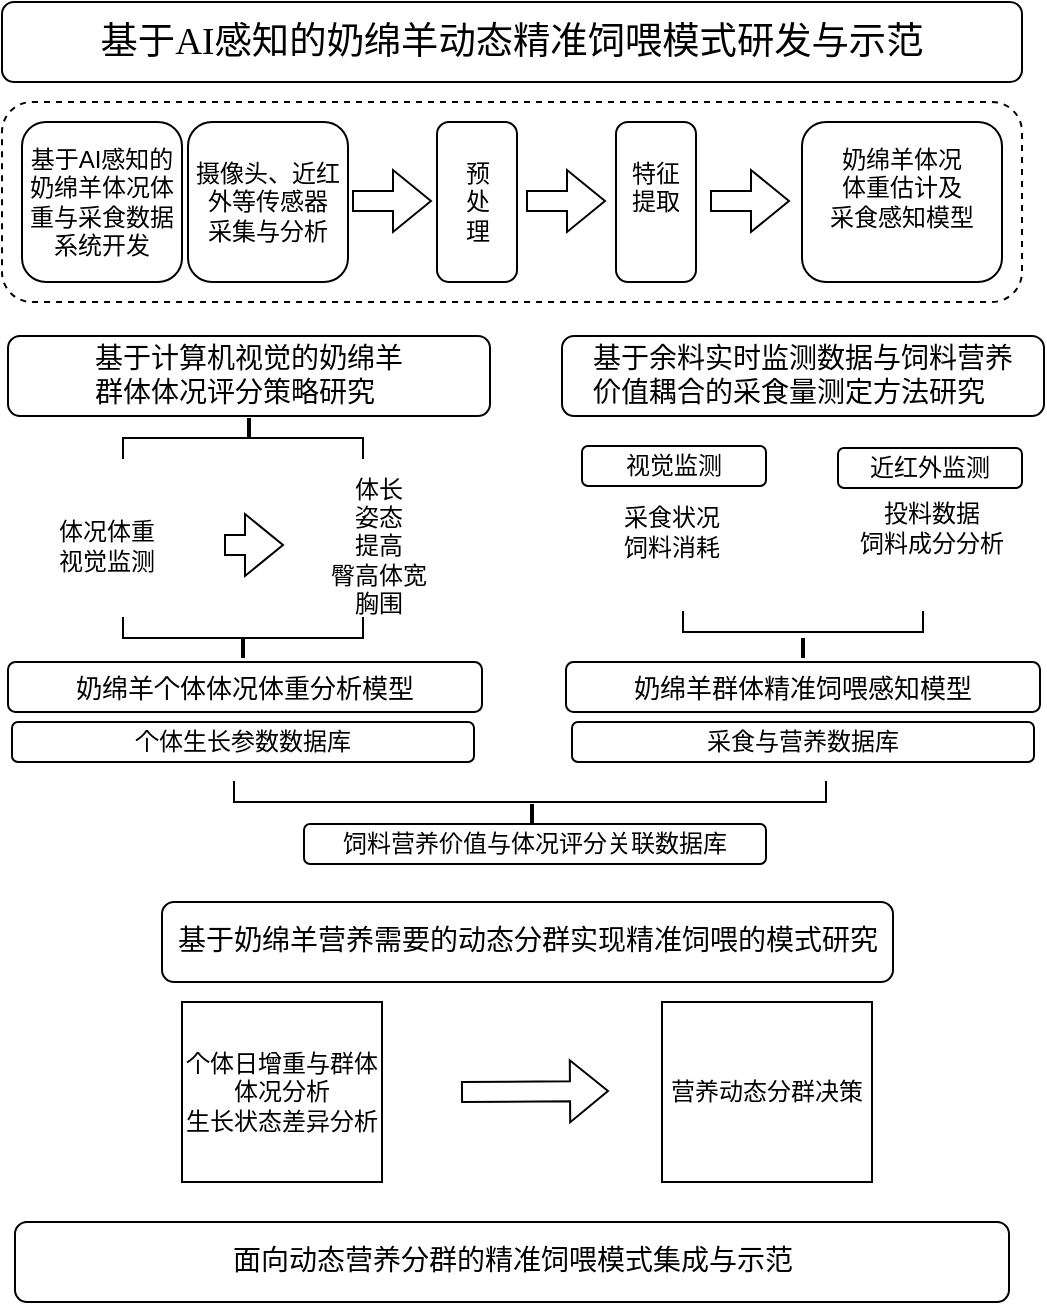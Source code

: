 <mxfile version="28.2.0">
  <diagram name="第 1 页" id="F09gpnXzHeWmiZ6hPY9C">
    <mxGraphModel dx="976" dy="629" grid="1" gridSize="10" guides="1" tooltips="1" connect="1" arrows="1" fold="1" page="1" pageScale="1" pageWidth="827" pageHeight="1169" math="0" shadow="0">
      <root>
        <mxCell id="0" />
        <mxCell id="1" parent="0" />
        <mxCell id="joFo4KZcXho3cn5Qakog-1" value="&lt;p style=&quot;margin: 0pt 0pt 0.0pt; text-align: justify; font-family: Calibri; font-size: 10.5pt;&quot; class=&quot;MsoNormal&quot;&gt;&lt;span style=&quot;font-family: 楷体; font-size: 14pt;&quot;&gt;&lt;font face=&quot;楷体&quot;&gt;基于&lt;/font&gt;&lt;font face=&quot;楷体&quot;&gt;AI感知的奶绵羊动态精准饲喂模式研发与示范&lt;/font&gt;&lt;/span&gt;&lt;/p&gt;" style="rounded=1;whiteSpace=wrap;html=1;" vertex="1" parent="1">
          <mxGeometry x="170" y="20" width="510" height="40" as="geometry" />
        </mxCell>
        <mxCell id="joFo4KZcXho3cn5Qakog-2" value="&lt;p style=&quot;margin: 0pt 0pt 0.0pt; text-align: justify; font-family: &amp;quot;Times New Roman&amp;quot;;&quot; class=&quot;MsoNormal&quot;&gt;&lt;span style=&quot;font-family: 宋体;&quot;&gt;&lt;font style=&quot;font-size: 14px;&quot;&gt;基于计算机视觉的奶绵&lt;/font&gt;&lt;/span&gt;&lt;span style=&quot;background-color: transparent; color: light-dark(rgb(0, 0, 0), rgb(255, 255, 255)); font-family: 宋体;&quot;&gt;&lt;font style=&quot;font-size: 14px;&quot;&gt;羊&lt;/font&gt;&lt;/span&gt;&lt;/p&gt;&lt;p style=&quot;margin: 0pt 0pt 0.0pt; text-align: justify; font-family: &amp;quot;Times New Roman&amp;quot;;&quot; class=&quot;MsoNormal&quot;&gt;&lt;span style=&quot;background-color: transparent; color: light-dark(rgb(0, 0, 0), rgb(255, 255, 255)); font-family: 宋体;&quot;&gt;&lt;font style=&quot;font-size: 14px;&quot;&gt;群体&lt;/font&gt;&lt;/span&gt;&lt;span style=&quot;background-color: transparent; color: light-dark(rgb(0, 0, 0), rgb(255, 255, 255)); font-family: 宋体; font-size: 14px;&quot;&gt;体况评分策略研究&lt;/span&gt;&lt;/p&gt;" style="rounded=1;whiteSpace=wrap;html=1;" vertex="1" parent="1">
          <mxGeometry x="173" y="187" width="241" height="40" as="geometry" />
        </mxCell>
        <mxCell id="joFo4KZcXho3cn5Qakog-3" value="&lt;p style=&quot;margin: 0pt 0pt 0.0pt; text-align: justify; font-family: &amp;quot;Times New Roman&amp;quot;;&quot; class=&quot;MsoNormal&quot;&gt;&lt;span style=&quot;font-family: 宋体;&quot;&gt;&lt;font style=&quot;font-size: 14px;&quot;&gt;基于余料实时监测数据与&lt;/font&gt;&lt;/span&gt;&lt;span style=&quot;font-size: 14px; font-family: 宋体; background-color: transparent; color: light-dark(rgb(0, 0, 0), rgb(255, 255, 255));&quot;&gt;饲料&lt;/span&gt;&lt;span style=&quot;background-color: transparent; color: light-dark(rgb(0, 0, 0), rgb(255, 255, 255)); font-family: 宋体; font-size: 14px;&quot;&gt;营养&lt;/span&gt;&lt;/p&gt;&lt;p style=&quot;margin: 0pt 0pt 0.0pt; text-align: justify; font-family: &amp;quot;Times New Roman&amp;quot;;&quot; class=&quot;MsoNormal&quot;&gt;&lt;span style=&quot;background-color: transparent; color: light-dark(rgb(0, 0, 0), rgb(255, 255, 255)); font-family: 宋体; font-size: 14px;&quot;&gt;价值耦合&lt;/span&gt;&lt;span style=&quot;background-color: transparent; color: light-dark(rgb(0, 0, 0), rgb(255, 255, 255)); font-family: 宋体; font-size: 14px;&quot;&gt;的采食量测定方法研究&lt;/span&gt;&lt;/p&gt;" style="rounded=1;whiteSpace=wrap;html=1;" vertex="1" parent="1">
          <mxGeometry x="450" y="187" width="241" height="40" as="geometry" />
        </mxCell>
        <mxCell id="joFo4KZcXho3cn5Qakog-4" value="&lt;p style=&quot;margin: 0pt 0pt 0.0pt; text-align: justify; font-family: &amp;quot;Times New Roman&amp;quot;;&quot; class=&quot;MsoNormal&quot;&gt;&lt;span style=&quot;font-family: 宋体;&quot;&gt;&lt;font style=&quot;font-size: 14px;&quot;&gt;基于奶绵羊营养需要的动态分群实现精准饲喂的模式研究&lt;/font&gt;&lt;/span&gt;&lt;/p&gt;" style="rounded=1;whiteSpace=wrap;html=1;" vertex="1" parent="1">
          <mxGeometry x="250" y="470" width="365.5" height="40" as="geometry" />
        </mxCell>
        <mxCell id="joFo4KZcXho3cn5Qakog-5" value="&lt;p style=&quot;margin: 0pt 0pt 0.0pt; text-align: justify; font-family: &amp;quot;Times New Roman&amp;quot;;&quot; class=&quot;MsoNormal&quot;&gt;&lt;span style=&quot;font-family: 宋体;&quot;&gt;&lt;font style=&quot;font-size: 14px;&quot;&gt;面向动态营养分群的精准饲喂模式集成与示范&lt;/font&gt;&lt;/span&gt;&lt;/p&gt;" style="rounded=1;whiteSpace=wrap;html=1;" vertex="1" parent="1">
          <mxGeometry x="176.5" y="630" width="497" height="40" as="geometry" />
        </mxCell>
        <mxCell id="joFo4KZcXho3cn5Qakog-6" value="&lt;div&gt;&lt;br&gt;&lt;/div&gt;&lt;div&gt;&lt;br&gt;&lt;/div&gt;采食状况&lt;div&gt;饲料消耗&lt;/div&gt;&lt;div&gt;&lt;br&gt;&lt;div&gt;&lt;br&gt;&lt;/div&gt;&lt;/div&gt;" style="rounded=0;whiteSpace=wrap;html=1;strokeColor=none;" vertex="1" parent="1">
          <mxGeometry x="460" y="246" width="90" height="77" as="geometry" />
        </mxCell>
        <mxCell id="joFo4KZcXho3cn5Qakog-8" value="&lt;div&gt;&lt;div&gt;体况体重&lt;/div&gt;&lt;/div&gt;&lt;div&gt;视觉监测&lt;/div&gt;" style="rounded=0;whiteSpace=wrap;html=1;strokeColor=none;" vertex="1" parent="1">
          <mxGeometry x="175" y="242" width="95" height="100" as="geometry" />
        </mxCell>
        <mxCell id="joFo4KZcXho3cn5Qakog-9" value="" style="rounded=1;whiteSpace=wrap;html=1;dashed=1;" vertex="1" parent="1">
          <mxGeometry x="170" y="70" width="510" height="100" as="geometry" />
        </mxCell>
        <mxCell id="joFo4KZcXho3cn5Qakog-10" value="基于AI感知的奶绵羊体况体重与采食数据系统开发" style="rounded=1;whiteSpace=wrap;html=1;" vertex="1" parent="1">
          <mxGeometry x="180" y="80" width="80" height="80" as="geometry" />
        </mxCell>
        <mxCell id="joFo4KZcXho3cn5Qakog-11" value="摄像头、近红外等传感器&lt;br&gt;&lt;div&gt;采集&lt;span style=&quot;background-color: transparent; color: light-dark(rgb(0, 0, 0), rgb(255, 255, 255));&quot;&gt;与分析&lt;/span&gt;&lt;/div&gt;" style="rounded=1;whiteSpace=wrap;html=1;" vertex="1" parent="1">
          <mxGeometry x="263" y="80" width="80" height="80" as="geometry" />
        </mxCell>
        <mxCell id="joFo4KZcXho3cn5Qakog-12" value="预&lt;div&gt;处&lt;/div&gt;&lt;div&gt;理&lt;/div&gt;" style="rounded=1;whiteSpace=wrap;html=1;" vertex="1" parent="1">
          <mxGeometry x="387.5" y="80" width="40" height="80" as="geometry" />
        </mxCell>
        <mxCell id="joFo4KZcXho3cn5Qakog-13" value="特征&lt;div&gt;提取&lt;br&gt;&lt;div&gt;&lt;br&gt;&lt;/div&gt;&lt;/div&gt;" style="rounded=1;whiteSpace=wrap;html=1;flipH=0;flipV=0;horizontal=1;fontStyle=0;verticalAlign=middle;" vertex="1" parent="1">
          <mxGeometry x="477" y="80" width="40" height="80" as="geometry" />
        </mxCell>
        <mxCell id="joFo4KZcXho3cn5Qakog-14" value="&lt;span style=&quot;background-color: transparent; color: light-dark(rgb(0, 0, 0), rgb(255, 255, 255));&quot;&gt;奶绵羊&lt;/span&gt;&lt;span style=&quot;background-color: transparent; color: light-dark(rgb(0, 0, 0), rgb(255, 255, 255));&quot;&gt;体况&lt;/span&gt;&lt;div&gt;&lt;span style=&quot;background-color: transparent; color: light-dark(rgb(0, 0, 0), rgb(255, 255, 255));&quot;&gt;体重估计及&lt;/span&gt;&lt;/div&gt;&lt;div&gt;&lt;span style=&quot;background-color: transparent; color: light-dark(rgb(0, 0, 0), rgb(255, 255, 255));&quot;&gt;采食感知模型&lt;/span&gt;&lt;/div&gt;&lt;div&gt;&lt;div&gt;&lt;br&gt;&lt;/div&gt;&lt;/div&gt;" style="rounded=1;whiteSpace=wrap;html=1;flipH=0;flipV=0;horizontal=1;fontStyle=0;verticalAlign=middle;" vertex="1" parent="1">
          <mxGeometry x="570" y="80" width="100" height="80" as="geometry" />
        </mxCell>
        <mxCell id="joFo4KZcXho3cn5Qakog-23" value="" style="shape=flexArrow;endArrow=classic;html=1;rounded=0;" edge="1" parent="1">
          <mxGeometry width="50" height="50" relative="1" as="geometry">
            <mxPoint x="524" y="119.5" as="sourcePoint" />
            <mxPoint x="564" y="119.5" as="targetPoint" />
          </mxGeometry>
        </mxCell>
        <mxCell id="joFo4KZcXho3cn5Qakog-24" value="" style="shape=flexArrow;endArrow=classic;html=1;rounded=0;" edge="1" parent="1">
          <mxGeometry width="50" height="50" relative="1" as="geometry">
            <mxPoint x="432" y="119.5" as="sourcePoint" />
            <mxPoint x="472" y="119.5" as="targetPoint" />
          </mxGeometry>
        </mxCell>
        <mxCell id="joFo4KZcXho3cn5Qakog-25" value="" style="shape=flexArrow;endArrow=classic;html=1;rounded=0;" edge="1" parent="1">
          <mxGeometry width="50" height="50" relative="1" as="geometry">
            <mxPoint x="345" y="119.5" as="sourcePoint" />
            <mxPoint x="385" y="119.5" as="targetPoint" />
          </mxGeometry>
        </mxCell>
        <mxCell id="joFo4KZcXho3cn5Qakog-26" value="&lt;div&gt;&lt;br&gt;&lt;/div&gt;&lt;div&gt;投料数据&lt;/div&gt;&lt;div&gt;饲料成分分析&lt;br&gt;&lt;div&gt;&lt;br&gt;&lt;/div&gt;&lt;/div&gt;" style="rounded=0;whiteSpace=wrap;html=1;strokeColor=none;" vertex="1" parent="1">
          <mxGeometry x="590" y="244" width="90" height="77" as="geometry" />
        </mxCell>
        <mxCell id="joFo4KZcXho3cn5Qakog-27" value="视觉监测" style="rounded=1;whiteSpace=wrap;html=1;" vertex="1" parent="1">
          <mxGeometry x="460" y="242" width="92" height="20" as="geometry" />
        </mxCell>
        <mxCell id="joFo4KZcXho3cn5Qakog-28" value="近红外监测" style="rounded=1;whiteSpace=wrap;html=1;" vertex="1" parent="1">
          <mxGeometry x="588" y="243" width="92" height="20" as="geometry" />
        </mxCell>
        <mxCell id="joFo4KZcXho3cn5Qakog-29" value="采食与营养数据库" style="rounded=1;whiteSpace=wrap;html=1;" vertex="1" parent="1">
          <mxGeometry x="455" y="380" width="231" height="20" as="geometry" />
        </mxCell>
        <mxCell id="joFo4KZcXho3cn5Qakog-30" value="个体生长参数数据库" style="rounded=1;whiteSpace=wrap;html=1;" vertex="1" parent="1">
          <mxGeometry x="175" y="380" width="231" height="20" as="geometry" />
        </mxCell>
        <mxCell id="joFo4KZcXho3cn5Qakog-31" value="" style="shape=partialRectangle;whiteSpace=wrap;html=1;bottom=1;right=1;left=1;top=0;fillColor=none;routingCenterX=-0.5;rotation=-180;direction=west;" vertex="1" parent="1">
          <mxGeometry x="286" y="410" width="296" height="10" as="geometry" />
        </mxCell>
        <mxCell id="joFo4KZcXho3cn5Qakog-32" value="" style="line;strokeWidth=2;direction=south;html=1;" vertex="1" parent="1">
          <mxGeometry x="430" y="421" width="10" height="10" as="geometry" />
        </mxCell>
        <mxCell id="joFo4KZcXho3cn5Qakog-33" value="饲料营养价值与体况评分关联数据库" style="rounded=1;whiteSpace=wrap;html=1;" vertex="1" parent="1">
          <mxGeometry x="321" y="431" width="231" height="20" as="geometry" />
        </mxCell>
        <mxCell id="joFo4KZcXho3cn5Qakog-35" value="&lt;p style=&quot;margin: 0pt 0pt 0.0pt; text-align: justify;&quot; class=&quot;MsoNormal&quot;&gt;&lt;font face=&quot;宋体&quot;&gt;&lt;span style=&quot;font-size: 13px;&quot;&gt;奶绵羊个体体况体重分析模型&lt;/span&gt;&lt;/font&gt;&lt;/p&gt;" style="rounded=1;whiteSpace=wrap;html=1;" vertex="1" parent="1">
          <mxGeometry x="173" y="350" width="237" height="25" as="geometry" />
        </mxCell>
        <mxCell id="joFo4KZcXho3cn5Qakog-36" value="&lt;p style=&quot;margin: 0pt 0pt 0.0pt; text-align: justify;&quot; class=&quot;MsoNormal&quot;&gt;&lt;font face=&quot;宋体&quot;&gt;&lt;span style=&quot;font-size: 13px;&quot;&gt;奶绵羊群体精准饲喂感知模型&lt;/span&gt;&lt;/font&gt;&lt;/p&gt;" style="rounded=1;whiteSpace=wrap;html=1;" vertex="1" parent="1">
          <mxGeometry x="452" y="350" width="237" height="25" as="geometry" />
        </mxCell>
        <mxCell id="joFo4KZcXho3cn5Qakog-37" value="" style="shape=partialRectangle;whiteSpace=wrap;html=1;bottom=1;right=1;left=1;top=0;fillColor=none;routingCenterX=-0.5;rotation=-180;direction=west;" vertex="1" parent="1">
          <mxGeometry x="510.5" y="325" width="120" height="10" as="geometry" />
        </mxCell>
        <mxCell id="joFo4KZcXho3cn5Qakog-38" value="" style="line;strokeWidth=2;direction=south;html=1;" vertex="1" parent="1">
          <mxGeometry x="565.5" y="338" width="10" height="10" as="geometry" />
        </mxCell>
        <mxCell id="joFo4KZcXho3cn5Qakog-39" value="&lt;div&gt;&lt;span style=&quot;background-color: transparent; color: light-dark(rgb(0, 0, 0), rgb(255, 255, 255));&quot;&gt;体长&lt;/span&gt;&lt;/div&gt;&lt;div&gt;姿态&lt;/div&gt;&lt;div&gt;提高&lt;/div&gt;&lt;div&gt;臀高体宽&lt;/div&gt;&lt;div&gt;胸围&lt;/div&gt;" style="rounded=0;whiteSpace=wrap;html=1;strokeColor=none;" vertex="1" parent="1">
          <mxGeometry x="311" y="242" width="95" height="100" as="geometry" />
        </mxCell>
        <mxCell id="joFo4KZcXho3cn5Qakog-40" value="" style="shape=partialRectangle;whiteSpace=wrap;html=1;bottom=1;right=1;left=1;top=0;fillColor=none;routingCenterX=-0.5;rotation=-180;" vertex="1" parent="1">
          <mxGeometry x="230.5" y="238" width="120" height="10" as="geometry" />
        </mxCell>
        <mxCell id="joFo4KZcXho3cn5Qakog-41" value="" style="line;strokeWidth=2;direction=south;html=1;" vertex="1" parent="1">
          <mxGeometry x="288.5" y="228" width="10" height="10" as="geometry" />
        </mxCell>
        <mxCell id="joFo4KZcXho3cn5Qakog-42" value="" style="shape=flexArrow;endArrow=classic;html=1;rounded=0;" edge="1" parent="1">
          <mxGeometry width="50" height="50" relative="1" as="geometry">
            <mxPoint x="281" y="291.5" as="sourcePoint" />
            <mxPoint x="311" y="291.5" as="targetPoint" />
          </mxGeometry>
        </mxCell>
        <mxCell id="joFo4KZcXho3cn5Qakog-43" value="" style="shape=partialRectangle;whiteSpace=wrap;html=1;bottom=1;right=1;left=1;top=0;fillColor=none;routingCenterX=-0.5;rotation=-180;direction=west;" vertex="1" parent="1">
          <mxGeometry x="230.5" y="328" width="120" height="10" as="geometry" />
        </mxCell>
        <mxCell id="joFo4KZcXho3cn5Qakog-44" value="" style="line;strokeWidth=2;direction=south;html=1;" vertex="1" parent="1">
          <mxGeometry x="285.5" y="338" width="10" height="10" as="geometry" />
        </mxCell>
        <mxCell id="joFo4KZcXho3cn5Qakog-45" value="&lt;div&gt;&lt;div&gt;个体日增重与群体体况分析&lt;/div&gt;&lt;/div&gt;&lt;div&gt;生长状态差异分析&lt;/div&gt;" style="rounded=0;whiteSpace=wrap;html=1;strokeColor=default;" vertex="1" parent="1">
          <mxGeometry x="260" y="520" width="100" height="90" as="geometry" />
        </mxCell>
        <mxCell id="joFo4KZcXho3cn5Qakog-46" value="&lt;div&gt;&lt;div&gt;营养动态分群决策&lt;/div&gt;&lt;/div&gt;" style="rounded=0;whiteSpace=wrap;html=1;strokeColor=default;" vertex="1" parent="1">
          <mxGeometry x="500" y="520" width="105" height="90" as="geometry" />
        </mxCell>
        <mxCell id="joFo4KZcXho3cn5Qakog-47" value="" style="shape=flexArrow;endArrow=classic;html=1;rounded=0;" edge="1" parent="1">
          <mxGeometry width="50" height="50" relative="1" as="geometry">
            <mxPoint x="399.5" y="565" as="sourcePoint" />
            <mxPoint x="473.5" y="564.5" as="targetPoint" />
          </mxGeometry>
        </mxCell>
      </root>
    </mxGraphModel>
  </diagram>
</mxfile>
